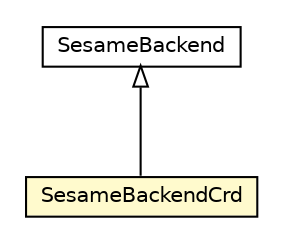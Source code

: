 #!/usr/local/bin/dot
#
# Class diagram 
# Generated by UMLGraph version R5_6-24-gf6e263 (http://www.umlgraph.org/)
#

digraph G {
	edge [fontname="Helvetica",fontsize=10,labelfontname="Helvetica",labelfontsize=10];
	node [fontname="Helvetica",fontsize=10,shape=plaintext];
	nodesep=0.25;
	ranksep=0.5;
	// org.universAAL.context.che.database.impl.SesameBackendCrd
	c7448247 [label=<<table title="org.universAAL.context.che.database.impl.SesameBackendCrd" border="0" cellborder="1" cellspacing="0" cellpadding="2" port="p" bgcolor="lemonChiffon" href="./SesameBackendCrd.html">
		<tr><td><table border="0" cellspacing="0" cellpadding="1">
<tr><td align="center" balign="center"> SesameBackendCrd </td></tr>
		</table></td></tr>
		</table>>, URL="./SesameBackendCrd.html", fontname="Helvetica", fontcolor="black", fontsize=10.0];
	// org.universAAL.context.che.database.impl.SesameBackend
	c7448254 [label=<<table title="org.universAAL.context.che.database.impl.SesameBackend" border="0" cellborder="1" cellspacing="0" cellpadding="2" port="p" href="./SesameBackend.html">
		<tr><td><table border="0" cellspacing="0" cellpadding="1">
<tr><td align="center" balign="center"> SesameBackend </td></tr>
		</table></td></tr>
		</table>>, URL="./SesameBackend.html", fontname="Helvetica", fontcolor="black", fontsize=10.0];
	//org.universAAL.context.che.database.impl.SesameBackendCrd extends org.universAAL.context.che.database.impl.SesameBackend
	c7448254:p -> c7448247:p [dir=back,arrowtail=empty];
}

